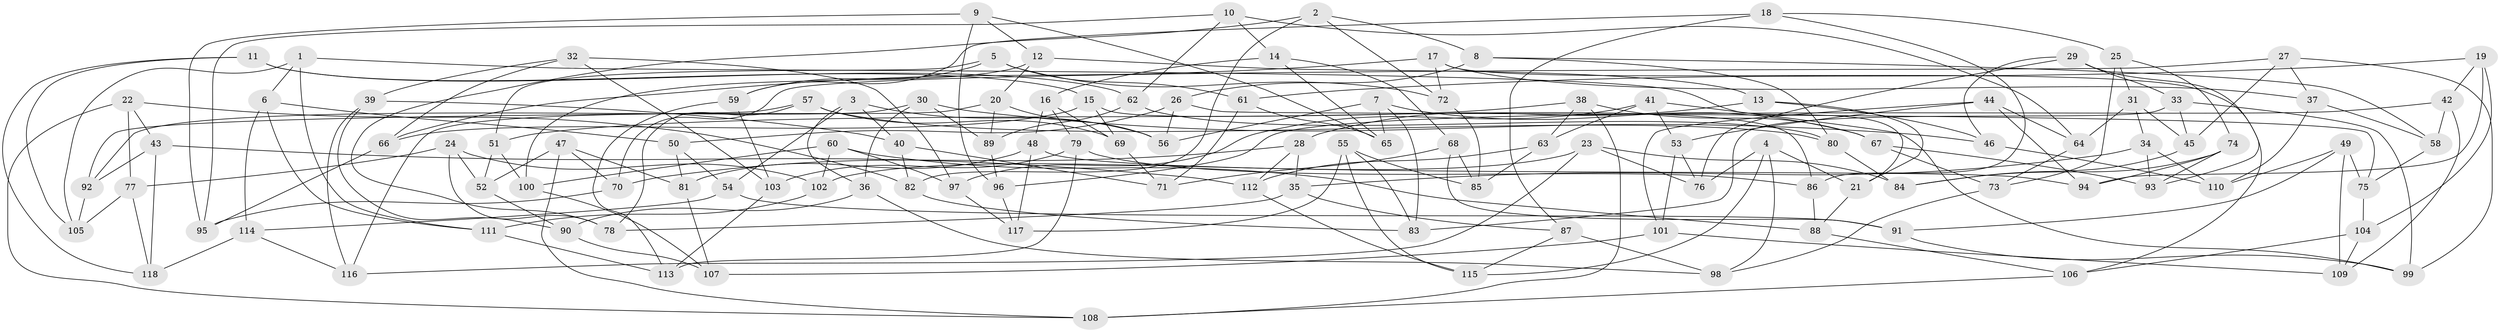 // Generated by graph-tools (version 1.1) at 2025/03/03/09/25 03:03:00]
// undirected, 118 vertices, 236 edges
graph export_dot {
graph [start="1"]
  node [color=gray90,style=filled];
  1;
  2;
  3;
  4;
  5;
  6;
  7;
  8;
  9;
  10;
  11;
  12;
  13;
  14;
  15;
  16;
  17;
  18;
  19;
  20;
  21;
  22;
  23;
  24;
  25;
  26;
  27;
  28;
  29;
  30;
  31;
  32;
  33;
  34;
  35;
  36;
  37;
  38;
  39;
  40;
  41;
  42;
  43;
  44;
  45;
  46;
  47;
  48;
  49;
  50;
  51;
  52;
  53;
  54;
  55;
  56;
  57;
  58;
  59;
  60;
  61;
  62;
  63;
  64;
  65;
  66;
  67;
  68;
  69;
  70;
  71;
  72;
  73;
  74;
  75;
  76;
  77;
  78;
  79;
  80;
  81;
  82;
  83;
  84;
  85;
  86;
  87;
  88;
  89;
  90;
  91;
  92;
  93;
  94;
  95;
  96;
  97;
  98;
  99;
  100;
  101;
  102;
  103;
  104;
  105;
  106;
  107;
  108;
  109;
  110;
  111;
  112;
  113;
  114;
  115;
  116;
  117;
  118;
  1 -- 105;
  1 -- 111;
  1 -- 6;
  1 -- 21;
  2 -- 78;
  2 -- 8;
  2 -- 72;
  2 -- 82;
  3 -- 54;
  3 -- 40;
  3 -- 56;
  3 -- 36;
  4 -- 76;
  4 -- 21;
  4 -- 115;
  4 -- 98;
  5 -- 51;
  5 -- 61;
  5 -- 72;
  5 -- 59;
  6 -- 114;
  6 -- 111;
  6 -- 50;
  7 -- 65;
  7 -- 67;
  7 -- 83;
  7 -- 56;
  8 -- 26;
  8 -- 58;
  8 -- 80;
  9 -- 12;
  9 -- 65;
  9 -- 96;
  9 -- 95;
  10 -- 95;
  10 -- 62;
  10 -- 64;
  10 -- 14;
  11 -- 62;
  11 -- 15;
  11 -- 118;
  11 -- 105;
  12 -- 100;
  12 -- 20;
  12 -- 13;
  13 -- 28;
  13 -- 46;
  13 -- 21;
  14 -- 68;
  14 -- 16;
  14 -- 65;
  15 -- 66;
  15 -- 69;
  15 -- 86;
  16 -- 69;
  16 -- 79;
  16 -- 48;
  17 -- 106;
  17 -- 37;
  17 -- 66;
  17 -- 72;
  18 -- 59;
  18 -- 25;
  18 -- 86;
  18 -- 87;
  19 -- 94;
  19 -- 42;
  19 -- 61;
  19 -- 104;
  20 -- 89;
  20 -- 56;
  20 -- 116;
  21 -- 88;
  22 -- 82;
  22 -- 43;
  22 -- 108;
  22 -- 77;
  23 -- 84;
  23 -- 116;
  23 -- 76;
  23 -- 102;
  24 -- 78;
  24 -- 52;
  24 -- 77;
  24 -- 102;
  25 -- 74;
  25 -- 31;
  25 -- 73;
  26 -- 56;
  26 -- 75;
  26 -- 50;
  27 -- 37;
  27 -- 45;
  27 -- 99;
  27 -- 70;
  28 -- 35;
  28 -- 112;
  28 -- 70;
  29 -- 93;
  29 -- 33;
  29 -- 46;
  29 -- 76;
  30 -- 46;
  30 -- 92;
  30 -- 36;
  30 -- 89;
  31 -- 64;
  31 -- 34;
  31 -- 45;
  32 -- 103;
  32 -- 39;
  32 -- 66;
  32 -- 97;
  33 -- 99;
  33 -- 83;
  33 -- 45;
  34 -- 35;
  34 -- 110;
  34 -- 93;
  35 -- 78;
  35 -- 87;
  36 -- 98;
  36 -- 90;
  37 -- 110;
  37 -- 58;
  38 -- 67;
  38 -- 108;
  38 -- 51;
  38 -- 63;
  39 -- 116;
  39 -- 40;
  39 -- 90;
  40 -- 71;
  40 -- 82;
  41 -- 99;
  41 -- 97;
  41 -- 63;
  41 -- 53;
  42 -- 109;
  42 -- 58;
  42 -- 96;
  43 -- 118;
  43 -- 92;
  43 -- 112;
  44 -- 94;
  44 -- 101;
  44 -- 64;
  44 -- 53;
  45 -- 84;
  46 -- 110;
  47 -- 70;
  47 -- 81;
  47 -- 108;
  47 -- 52;
  48 -- 94;
  48 -- 117;
  48 -- 81;
  49 -- 75;
  49 -- 109;
  49 -- 110;
  49 -- 91;
  50 -- 54;
  50 -- 81;
  51 -- 52;
  51 -- 100;
  52 -- 90;
  53 -- 76;
  53 -- 101;
  54 -- 114;
  54 -- 91;
  55 -- 117;
  55 -- 85;
  55 -- 83;
  55 -- 115;
  57 -- 80;
  57 -- 69;
  57 -- 92;
  57 -- 78;
  58 -- 75;
  59 -- 113;
  59 -- 103;
  60 -- 88;
  60 -- 97;
  60 -- 100;
  60 -- 102;
  61 -- 65;
  61 -- 71;
  62 -- 80;
  62 -- 89;
  63 -- 112;
  63 -- 85;
  64 -- 73;
  66 -- 95;
  67 -- 93;
  67 -- 73;
  68 -- 85;
  68 -- 71;
  68 -- 91;
  69 -- 71;
  70 -- 95;
  72 -- 85;
  73 -- 98;
  74 -- 93;
  74 -- 84;
  74 -- 94;
  75 -- 104;
  77 -- 105;
  77 -- 118;
  79 -- 103;
  79 -- 86;
  79 -- 113;
  80 -- 84;
  81 -- 107;
  82 -- 83;
  86 -- 88;
  87 -- 98;
  87 -- 115;
  88 -- 106;
  89 -- 96;
  90 -- 107;
  91 -- 99;
  92 -- 105;
  96 -- 117;
  97 -- 117;
  100 -- 107;
  101 -- 109;
  101 -- 107;
  102 -- 111;
  103 -- 113;
  104 -- 106;
  104 -- 109;
  106 -- 108;
  111 -- 113;
  112 -- 115;
  114 -- 116;
  114 -- 118;
}
